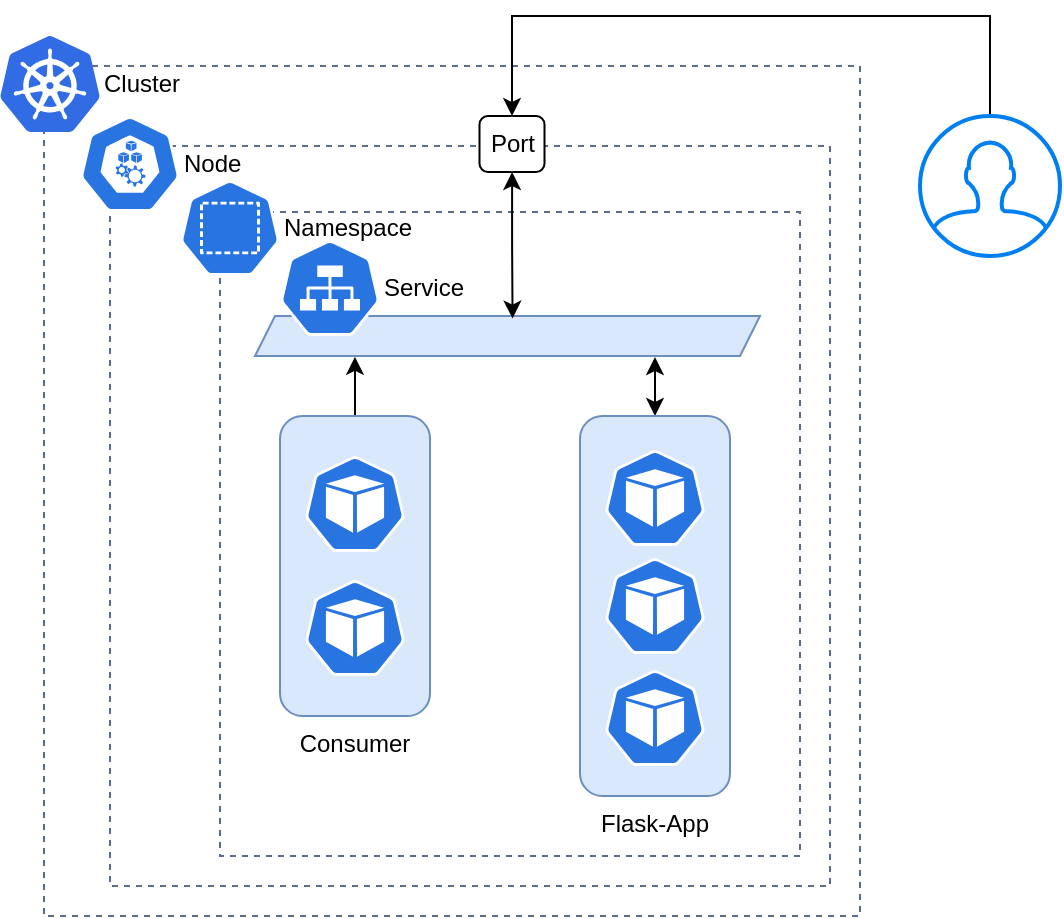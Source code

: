 <mxfile version="18.1.3" type="device"><diagram id="Ht1M8jgEwFfnCIfOTk4-" name="Page-1"><mxGraphModel dx="1718" dy="1032" grid="1" gridSize="10" guides="1" tooltips="1" connect="1" arrows="1" fold="1" page="1" pageScale="1" pageWidth="1169" pageHeight="827" math="0" shadow="0"><root><mxCell id="0"/><mxCell id="1" parent="0"/><mxCell id="VWTyYmNkk00tu-waS8X1-24" value="" style="fillColor=none;strokeColor=#5A6C86;dashed=1;verticalAlign=top;fontStyle=0;fontColor=#5A6C86;" vertex="1" parent="1"><mxGeometry x="462" y="145" width="408" height="425" as="geometry"/></mxCell><mxCell id="VWTyYmNkk00tu-waS8X1-23" value="" style="fillColor=none;strokeColor=#5A6C86;dashed=1;verticalAlign=top;fontStyle=0;fontColor=#5A6C86;" vertex="1" parent="1"><mxGeometry x="495" y="185" width="360" height="370" as="geometry"/></mxCell><mxCell id="VWTyYmNkk00tu-waS8X1-22" value="" style="fillColor=none;strokeColor=#5A6C86;dashed=1;verticalAlign=top;fontStyle=0;fontColor=#5A6C86;" vertex="1" parent="1"><mxGeometry x="550" y="218" width="290" height="322" as="geometry"/></mxCell><mxCell id="VWTyYmNkk00tu-waS8X1-21" value="" style="shape=parallelogram;perimeter=parallelogramPerimeter;whiteSpace=wrap;html=1;fixedSize=1;strokeWidth=1;size=10;fillColor=#dae8fc;strokeColor=#6c8ebf;" vertex="1" parent="1"><mxGeometry x="567.5" y="270" width="252.5" height="20" as="geometry"/></mxCell><mxCell id="VWTyYmNkk00tu-waS8X1-5" value="Service" style="sketch=0;html=1;dashed=0;whitespace=wrap;fillColor=#2875E2;strokeColor=#ffffff;points=[[0.005,0.63,0],[0.1,0.2,0],[0.9,0.2,0],[0.5,0,0],[0.995,0.63,0],[0.72,0.99,0],[0.5,1,0],[0.28,0.99,0]];shape=mxgraph.kubernetes.icon;prIcon=svc;labelPosition=right;verticalLabelPosition=middle;align=left;verticalAlign=middle;" vertex="1" parent="1"><mxGeometry x="580" y="232" width="50" height="48" as="geometry"/></mxCell><mxCell id="VWTyYmNkk00tu-waS8X1-6" value="Namespace" style="sketch=0;html=1;dashed=0;whitespace=wrap;fillColor=#2875E2;strokeColor=#ffffff;points=[[0.005,0.63,0],[0.1,0.2,0],[0.9,0.2,0],[0.5,0,0],[0.995,0.63,0],[0.72,0.99,0],[0.5,1,0],[0.28,0.99,0]];shape=mxgraph.kubernetes.icon;prIcon=ns;labelPosition=right;verticalLabelPosition=middle;align=left;verticalAlign=middle;" vertex="1" parent="1"><mxGeometry x="530" y="202" width="50" height="48" as="geometry"/></mxCell><mxCell id="VWTyYmNkk00tu-waS8X1-26" style="edgeStyle=orthogonalEdgeStyle;rounded=0;orthogonalLoop=1;jettySize=auto;html=1;entryX=0.792;entryY=1.026;entryDx=0;entryDy=0;entryPerimeter=0;startArrow=classic;startFill=1;" edge="1" parent="1" source="VWTyYmNkk00tu-waS8X1-20" target="VWTyYmNkk00tu-waS8X1-21"><mxGeometry relative="1" as="geometry"/></mxCell><mxCell id="VWTyYmNkk00tu-waS8X1-20" value="Flask-App" style="rounded=1;whiteSpace=wrap;html=1;strokeWidth=1;fillColor=#dae8fc;strokeColor=#6c8ebf;labelPosition=center;verticalLabelPosition=bottom;align=center;verticalAlign=top;" vertex="1" parent="1"><mxGeometry x="730" y="320" width="75" height="190" as="geometry"/></mxCell><mxCell id="VWTyYmNkk00tu-waS8X1-7" value="" style="sketch=0;html=1;dashed=0;whitespace=wrap;fillColor=#2875E2;strokeColor=#ffffff;points=[[0.005,0.63,0],[0.1,0.2,0],[0.9,0.2,0],[0.5,0,0],[0.995,0.63,0],[0.72,0.99,0],[0.5,1,0],[0.28,0.99,0]];shape=mxgraph.kubernetes.icon;prIcon=pod" vertex="1" parent="1"><mxGeometry x="742.5" y="337" width="50" height="48" as="geometry"/></mxCell><mxCell id="VWTyYmNkk00tu-waS8X1-9" value="Node" style="sketch=0;html=1;dashed=0;whitespace=wrap;fillColor=#2875E2;strokeColor=#ffffff;points=[[0.005,0.63,0],[0.1,0.2,0],[0.9,0.2,0],[0.5,0,0],[0.995,0.63,0],[0.72,0.99,0],[0.5,1,0],[0.28,0.99,0]];shape=mxgraph.kubernetes.icon;prIcon=node;labelPosition=right;verticalLabelPosition=middle;align=left;verticalAlign=middle;" vertex="1" parent="1"><mxGeometry x="480" y="170" width="50" height="48" as="geometry"/></mxCell><mxCell id="VWTyYmNkk00tu-waS8X1-12" value="" style="sketch=0;html=1;dashed=0;whitespace=wrap;fillColor=#2875E2;strokeColor=#ffffff;points=[[0.005,0.63,0],[0.1,0.2,0],[0.9,0.2,0],[0.5,0,0],[0.995,0.63,0],[0.72,0.99,0],[0.5,1,0],[0.28,0.99,0]];shape=mxgraph.kubernetes.icon;prIcon=pod" vertex="1" parent="1"><mxGeometry x="742.5" y="391" width="50" height="48" as="geometry"/></mxCell><mxCell id="VWTyYmNkk00tu-waS8X1-13" value="" style="sketch=0;html=1;dashed=0;whitespace=wrap;fillColor=#2875E2;strokeColor=#ffffff;points=[[0.005,0.63,0],[0.1,0.2,0],[0.9,0.2,0],[0.5,0,0],[0.995,0.63,0],[0.72,0.99,0],[0.5,1,0],[0.28,0.99,0]];shape=mxgraph.kubernetes.icon;prIcon=pod" vertex="1" parent="1"><mxGeometry x="742.5" y="447" width="50" height="48" as="geometry"/></mxCell><mxCell id="VWTyYmNkk00tu-waS8X1-25" style="edgeStyle=orthogonalEdgeStyle;rounded=0;orthogonalLoop=1;jettySize=auto;html=1;entryX=0.198;entryY=1.021;entryDx=0;entryDy=0;entryPerimeter=0;" edge="1" parent="1" source="VWTyYmNkk00tu-waS8X1-19" target="VWTyYmNkk00tu-waS8X1-21"><mxGeometry relative="1" as="geometry"/></mxCell><mxCell id="VWTyYmNkk00tu-waS8X1-19" value="Consumer" style="rounded=1;whiteSpace=wrap;html=1;strokeWidth=1;fillColor=#dae8fc;strokeColor=#6c8ebf;labelPosition=center;verticalLabelPosition=bottom;align=center;verticalAlign=top;" vertex="1" parent="1"><mxGeometry x="580" y="320" width="75" height="150" as="geometry"/></mxCell><mxCell id="VWTyYmNkk00tu-waS8X1-14" value="" style="sketch=0;html=1;dashed=0;whitespace=wrap;fillColor=#2875E2;strokeColor=#ffffff;points=[[0.005,0.63,0],[0.1,0.2,0],[0.9,0.2,0],[0.5,0,0],[0.995,0.63,0],[0.72,0.99,0],[0.5,1,0],[0.28,0.99,0]];shape=mxgraph.kubernetes.icon;prIcon=pod" vertex="1" parent="1"><mxGeometry x="592.5" y="340" width="50" height="48" as="geometry"/></mxCell><mxCell id="VWTyYmNkk00tu-waS8X1-15" value="" style="sketch=0;html=1;dashed=0;whitespace=wrap;fillColor=#2875E2;strokeColor=#ffffff;points=[[0.005,0.63,0],[0.1,0.2,0],[0.9,0.2,0],[0.5,0,0],[0.995,0.63,0],[0.72,0.99,0],[0.5,1,0],[0.28,0.99,0]];shape=mxgraph.kubernetes.icon;prIcon=pod" vertex="1" parent="1"><mxGeometry x="592.5" y="402" width="50" height="48" as="geometry"/></mxCell><mxCell id="VWTyYmNkk00tu-waS8X1-10" value="Cluster" style="sketch=0;aspect=fixed;html=1;points=[];align=left;image;fontSize=12;image=img/lib/mscae/Kubernetes.svg;labelPosition=right;verticalLabelPosition=middle;verticalAlign=middle;" vertex="1" parent="1"><mxGeometry x="440" y="130" width="50" height="48" as="geometry"/></mxCell><mxCell id="VWTyYmNkk00tu-waS8X1-28" style="edgeStyle=orthogonalEdgeStyle;rounded=0;orthogonalLoop=1;jettySize=auto;html=1;entryX=0.51;entryY=0.064;entryDx=0;entryDy=0;entryPerimeter=0;startArrow=classic;startFill=1;" edge="1" parent="1" source="VWTyYmNkk00tu-waS8X1-27" target="VWTyYmNkk00tu-waS8X1-21"><mxGeometry relative="1" as="geometry"/></mxCell><mxCell id="VWTyYmNkk00tu-waS8X1-27" value="Port" style="rounded=1;whiteSpace=wrap;html=1;strokeWidth=1;" vertex="1" parent="1"><mxGeometry x="679.75" y="170" width="32.5" height="28" as="geometry"/></mxCell><mxCell id="VWTyYmNkk00tu-waS8X1-30" style="edgeStyle=orthogonalEdgeStyle;rounded=0;orthogonalLoop=1;jettySize=auto;html=1;entryX=0.5;entryY=0;entryDx=0;entryDy=0;" edge="1" parent="1" source="VWTyYmNkk00tu-waS8X1-29" target="VWTyYmNkk00tu-waS8X1-27"><mxGeometry relative="1" as="geometry"><Array as="points"><mxPoint x="935" y="120"/><mxPoint x="696" y="120"/></Array></mxGeometry></mxCell><mxCell id="VWTyYmNkk00tu-waS8X1-29" value="" style="html=1;verticalLabelPosition=bottom;align=center;labelBackgroundColor=#ffffff;verticalAlign=top;strokeWidth=2;strokeColor=#0080F0;shadow=0;dashed=0;shape=mxgraph.ios7.icons.user;" vertex="1" parent="1"><mxGeometry x="900" y="170" width="70" height="70" as="geometry"/></mxCell></root></mxGraphModel></diagram></mxfile>
